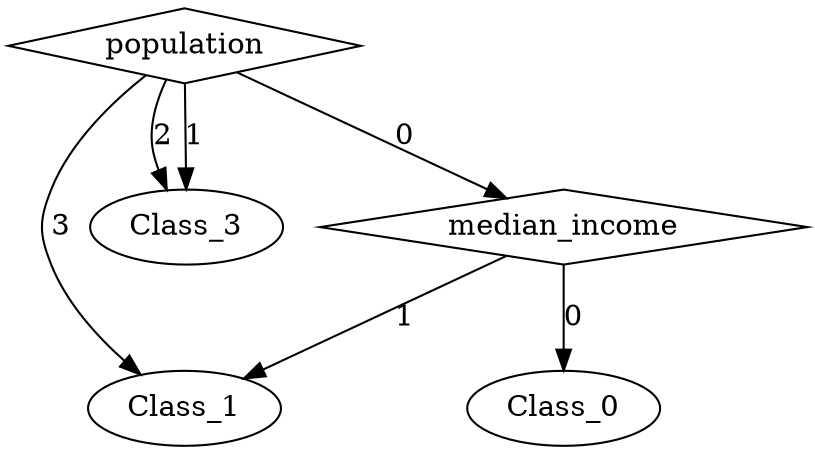 digraph {
node [label=Class_1,style=""] Class_1
node [label=Class_0,style=""] Class_0
node [label=Class_1,style=""] Class_1
node [label=Class_3,style=""] Class_3
node [label=Class_3,style=""] Class_3
node [label=median_income,shape="diamond",style=""] 1
node [label=population,shape="diamond",style=""] 0

1 -> Class_1 [label="1"]
1 -> Class_0 [label="0"]
0 -> Class_1 [label="3"]
0 -> Class_3 [label="2"]
0 -> Class_3 [label="1"]
0 -> 1 [label="0"]
}